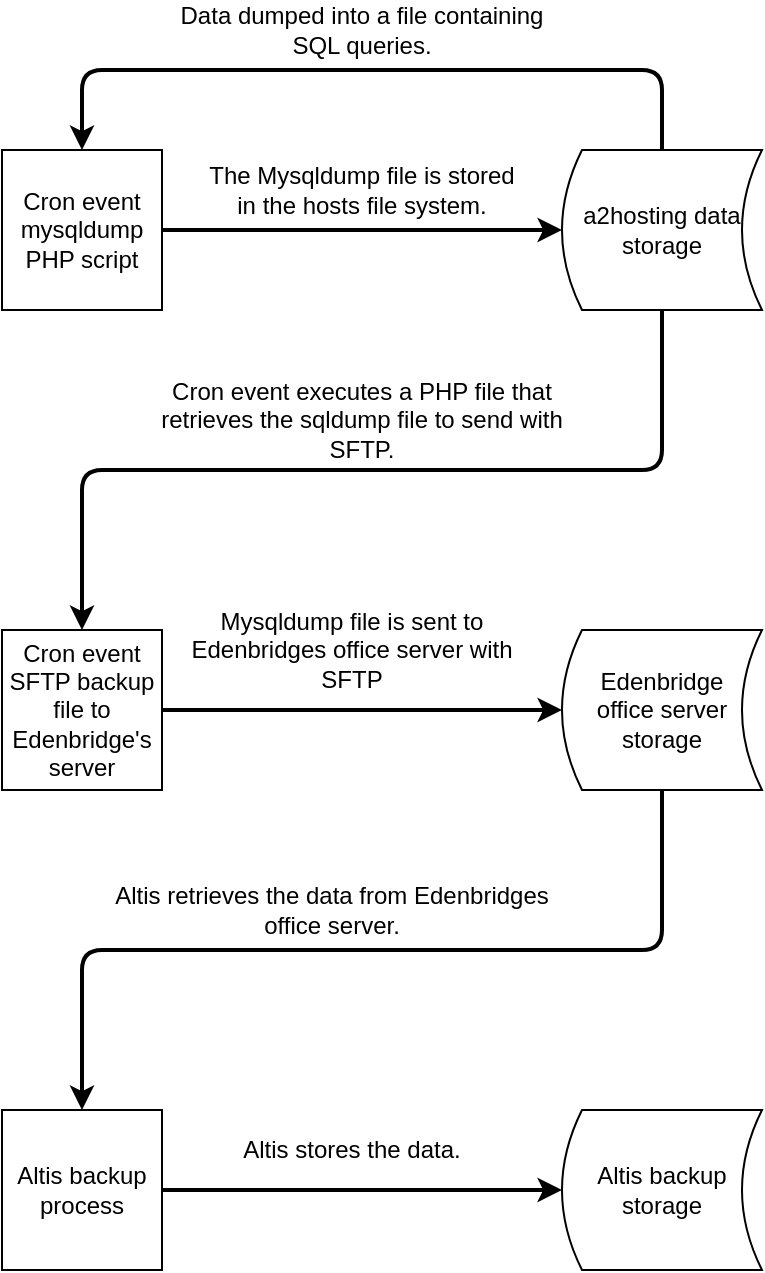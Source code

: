 <mxfile version="12.6.2" type="github"><diagram id="XXYjW8cvs6eSPe_TK9Py" name="Page-1"><mxGraphModel dx="1296" dy="722" grid="1" gridSize="10" guides="1" tooltips="1" connect="1" arrows="1" fold="1" page="1" pageScale="1" pageWidth="850" pageHeight="1100" math="0" shadow="0"><root><mxCell id="0"/><mxCell id="1" parent="0"/><mxCell id="mT3woQDCBKkYmHbc7A2_-1" value="Altis backup process" style="whiteSpace=wrap;html=1;aspect=fixed;" parent="1" vertex="1"><mxGeometry y="600" width="80" height="80" as="geometry"/></mxCell><mxCell id="mT3woQDCBKkYmHbc7A2_-2" value="Cron event mysqldump PHP script" style="whiteSpace=wrap;html=1;aspect=fixed;" parent="1" vertex="1"><mxGeometry y="120" width="80" height="80" as="geometry"/></mxCell><mxCell id="mT3woQDCBKkYmHbc7A2_-3" value="Altis backup&lt;br&gt;storage" style="shape=dataStorage;whiteSpace=wrap;html=1;" parent="1" vertex="1"><mxGeometry x="280" y="600" width="100" height="80" as="geometry"/></mxCell><mxCell id="mT3woQDCBKkYmHbc7A2_-4" value="Edenbridge &lt;br&gt;office server&lt;br&gt;storage" style="shape=dataStorage;whiteSpace=wrap;html=1;" parent="1" vertex="1"><mxGeometry x="280" y="360" width="100" height="80" as="geometry"/></mxCell><mxCell id="mT3woQDCBKkYmHbc7A2_-5" value="a2hosting data storage" style="shape=dataStorage;whiteSpace=wrap;html=1;" parent="1" vertex="1"><mxGeometry x="280" y="120" width="100" height="80" as="geometry"/></mxCell><mxCell id="mT3woQDCBKkYmHbc7A2_-13" value="Cron event&lt;br&gt;SFTP backup file to Edenbridge's server" style="whiteSpace=wrap;html=1;aspect=fixed;" parent="1" vertex="1"><mxGeometry y="360" width="80" height="80" as="geometry"/></mxCell><mxCell id="XWCJ3FXK9SqCUyiiggYx-11" value="" style="endArrow=classic;html=1;strokeWidth=2;exitX=1;exitY=0.5;exitDx=0;exitDy=0;entryX=0;entryY=0.5;entryDx=0;entryDy=0;" edge="1" parent="1" source="mT3woQDCBKkYmHbc7A2_-2" target="mT3woQDCBKkYmHbc7A2_-5"><mxGeometry width="50" height="50" relative="1" as="geometry"><mxPoint x="160" y="180" as="sourcePoint"/><mxPoint x="210" y="130" as="targetPoint"/></mxGeometry></mxCell><mxCell id="XWCJ3FXK9SqCUyiiggYx-12" value="" style="endArrow=classic;html=1;strokeWidth=2;entryX=0.5;entryY=0;entryDx=0;entryDy=0;exitX=0.5;exitY=0;exitDx=0;exitDy=0;" edge="1" parent="1" source="mT3woQDCBKkYmHbc7A2_-5" target="mT3woQDCBKkYmHbc7A2_-2"><mxGeometry width="50" height="50" relative="1" as="geometry"><mxPoint x="310" y="90" as="sourcePoint"/><mxPoint x="360" y="40" as="targetPoint"/><Array as="points"><mxPoint x="330" y="80"/><mxPoint x="40" y="80"/></Array></mxGeometry></mxCell><mxCell id="XWCJ3FXK9SqCUyiiggYx-13" value="" style="endArrow=classic;html=1;strokeWidth=2;exitX=0.5;exitY=1;exitDx=0;exitDy=0;entryX=0.5;entryY=0;entryDx=0;entryDy=0;" edge="1" parent="1" source="mT3woQDCBKkYmHbc7A2_-5" target="mT3woQDCBKkYmHbc7A2_-13"><mxGeometry width="50" height="50" relative="1" as="geometry"><mxPoint x="260" y="290" as="sourcePoint"/><mxPoint x="310" y="240" as="targetPoint"/><Array as="points"><mxPoint x="330" y="280"/><mxPoint x="40" y="280"/></Array></mxGeometry></mxCell><mxCell id="XWCJ3FXK9SqCUyiiggYx-14" value="" style="endArrow=classic;html=1;strokeWidth=2;fontColor=#000000;exitX=1;exitY=0.5;exitDx=0;exitDy=0;entryX=0;entryY=0.5;entryDx=0;entryDy=0;" edge="1" parent="1" source="mT3woQDCBKkYmHbc7A2_-13" target="mT3woQDCBKkYmHbc7A2_-4"><mxGeometry width="50" height="50" relative="1" as="geometry"><mxPoint x="160" y="430" as="sourcePoint"/><mxPoint x="210" y="380" as="targetPoint"/></mxGeometry></mxCell><mxCell id="XWCJ3FXK9SqCUyiiggYx-15" value="" style="endArrow=classic;html=1;strokeWidth=2;fontColor=#000000;entryX=0;entryY=0.5;entryDx=0;entryDy=0;exitX=1;exitY=0.5;exitDx=0;exitDy=0;" edge="1" parent="1" source="mT3woQDCBKkYmHbc7A2_-1" target="mT3woQDCBKkYmHbc7A2_-3"><mxGeometry width="50" height="50" relative="1" as="geometry"><mxPoint x="160" y="670" as="sourcePoint"/><mxPoint x="210" y="620" as="targetPoint"/></mxGeometry></mxCell><mxCell id="XWCJ3FXK9SqCUyiiggYx-16" value="" style="endArrow=classic;html=1;strokeWidth=2;fontColor=#000000;exitX=0.5;exitY=1;exitDx=0;exitDy=0;entryX=0.5;entryY=0;entryDx=0;entryDy=0;" edge="1" parent="1" source="mT3woQDCBKkYmHbc7A2_-4" target="mT3woQDCBKkYmHbc7A2_-1"><mxGeometry width="50" height="50" relative="1" as="geometry"><mxPoint x="310" y="530" as="sourcePoint"/><mxPoint x="330" y="520" as="targetPoint"/><Array as="points"><mxPoint x="330" y="520"/><mxPoint x="40" y="520"/></Array></mxGeometry></mxCell><mxCell id="XWCJ3FXK9SqCUyiiggYx-18" value="Data dumped into a file containing SQL queries." style="text;html=1;strokeColor=none;fillColor=none;align=center;verticalAlign=middle;whiteSpace=wrap;rounded=0;fontColor=#000000;" vertex="1" parent="1"><mxGeometry x="80" y="50" width="200" height="20" as="geometry"/></mxCell><mxCell id="XWCJ3FXK9SqCUyiiggYx-19" value="The Mysqldump file is stored in the hosts file system." style="text;html=1;strokeColor=none;fillColor=none;align=center;verticalAlign=middle;whiteSpace=wrap;rounded=0;fontColor=#000000;" vertex="1" parent="1"><mxGeometry x="100" y="130" width="160" height="20" as="geometry"/></mxCell><mxCell id="XWCJ3FXK9SqCUyiiggYx-20" value="Cron event executes a PHP file that retrieves the sqldump file to send with SFTP." style="text;html=1;strokeColor=none;fillColor=none;align=center;verticalAlign=middle;whiteSpace=wrap;rounded=0;fontColor=#000000;" vertex="1" parent="1"><mxGeometry x="65" y="240" width="230" height="30" as="geometry"/></mxCell><mxCell id="XWCJ3FXK9SqCUyiiggYx-21" value="Mysqldump file is sent to Edenbridges office server with SFTP" style="text;html=1;strokeColor=none;fillColor=none;align=center;verticalAlign=middle;whiteSpace=wrap;rounded=0;fontColor=#000000;" vertex="1" parent="1"><mxGeometry x="90" y="360" width="170" height="20" as="geometry"/></mxCell><mxCell id="XWCJ3FXK9SqCUyiiggYx-22" value="Altis retrieves the data from Edenbridges office server." style="text;html=1;strokeColor=none;fillColor=none;align=center;verticalAlign=middle;whiteSpace=wrap;rounded=0;fontColor=#000000;" vertex="1" parent="1"><mxGeometry x="50" y="490" width="230" height="20" as="geometry"/></mxCell><mxCell id="XWCJ3FXK9SqCUyiiggYx-23" value="Altis stores the data." style="text;html=1;strokeColor=none;fillColor=none;align=center;verticalAlign=middle;whiteSpace=wrap;rounded=0;fontColor=#000000;" vertex="1" parent="1"><mxGeometry x="90" y="610" width="170" height="20" as="geometry"/></mxCell></root></mxGraphModel></diagram></mxfile>